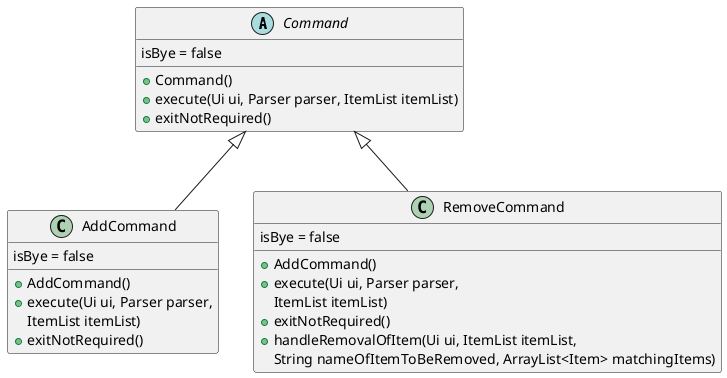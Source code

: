 @startuml
'https://plantuml.com/class-diagram

abstract class Command
class AddCommand
class RemoveCommand

Command <|-- AddCommand
Command <|-- RemoveCommand

class AddCommand {
isBye = false
+AddCommand()
+execute(Ui ui, Parser parser,
ItemList itemList)
+exitNotRequired()
}

class RemoveCommand {
isBye = false
+AddCommand()
+execute(Ui ui, Parser parser,
ItemList itemList)
+exitNotRequired()
+handleRemovalOfItem(Ui ui, ItemList itemList,
String nameOfItemToBeRemoved, ArrayList<Item> matchingItems)
}

abstract class Command {
isBye = false
+Command()
+execute(Ui ui, Parser parser, ItemList itemList)
+exitNotRequired()
}

@enduml